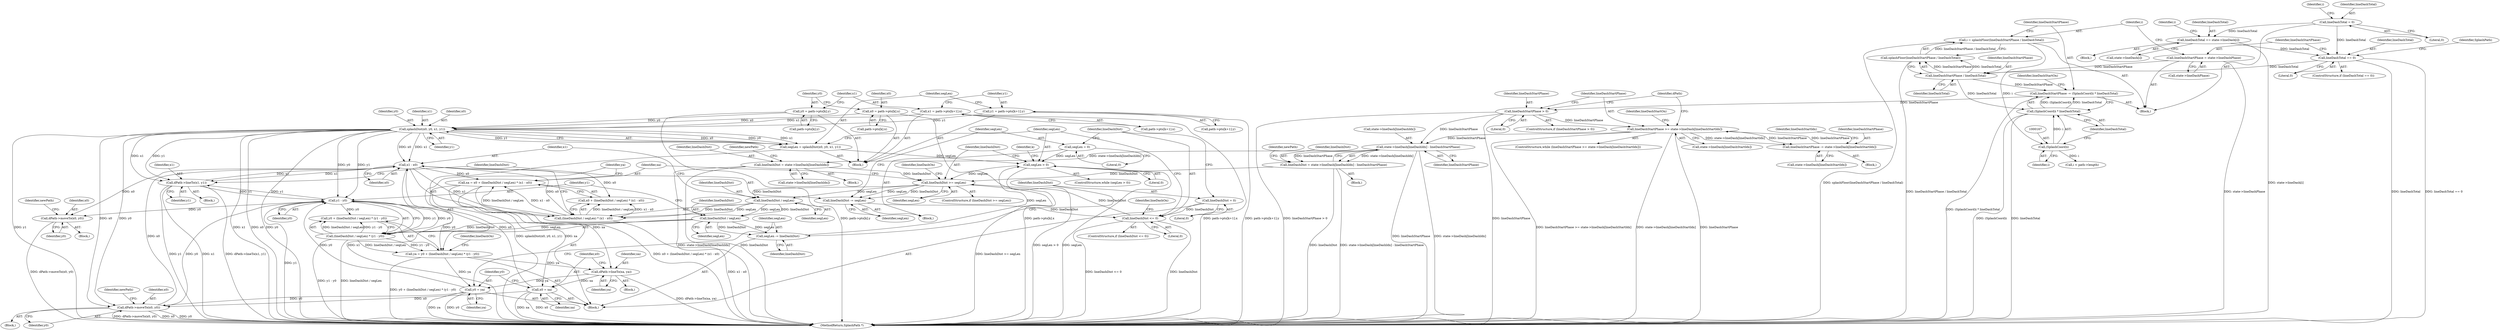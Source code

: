digraph "0_poppler_8b6dc55e530b2f5ede6b9dfb64aafdd1d5836492@API" {
"1000372" [label="(Call,dPath->moveTo(x0, y0))"];
"1000352" [label="(Call,x1 - x0)"];
"1000333" [label="(Call,dPath->lineTo(x1, y1))"];
"1000306" [label="(Call,splashDist(x0, y0, x1, y1))"];
"1000264" [label="(Call,x0 = path->pts[k].x)"];
"1000273" [label="(Call,y0 = path->pts[k].y)"];
"1000282" [label="(Call,x1 = path->pts[k+1].x)"];
"1000293" [label="(Call,y1 = path->pts[k+1].y)"];
"1000363" [label="(Call,y1 - y0)"];
"1000327" [label="(Call,dPath->moveTo(x0, y0))"];
"1000381" [label="(Call,x0 = xa)"];
"1000378" [label="(Call,dPath->lineTo(xa, ya))"];
"1000344" [label="(Call,xa = x0 + (lineDashDist / segLen) * (x1 - x0))"];
"1000348" [label="(Call,(lineDashDist / segLen) * (x1 - x0))"];
"1000349" [label="(Call,lineDashDist / segLen)"];
"1000317" [label="(Call,lineDashDist >= segLen)"];
"1000413" [label="(Call,lineDashDist = state->lineDash[lineDashIdx])"];
"1000244" [label="(Call,state->lineDash[lineDashIdx] - lineDashStartPhase)"];
"1000177" [label="(Call,lineDashStartPhase > 0)"];
"1000163" [label="(Call,lineDashStartPhase -= (SplashCoord)i * lineDashTotal)"];
"1000165" [label="(Call,(SplashCoord)i * lineDashTotal)"];
"1000166" [label="(Call,(SplashCoord)i)"];
"1000157" [label="(Call,i = splashFloor(lineDashStartPhase / lineDashTotal))"];
"1000159" [label="(Call,splashFloor(lineDashStartPhase / lineDashTotal))"];
"1000160" [label="(Call,lineDashStartPhase / lineDashTotal)"];
"1000152" [label="(Call,lineDashStartPhase = state->lineDashPhase)"];
"1000145" [label="(Call,lineDashTotal == 0)"];
"1000122" [label="(Call,lineDashTotal = 0)"];
"1000137" [label="(Call,lineDashTotal += state->lineDash[i])"];
"1000182" [label="(Call,lineDashStartPhase >= state->lineDash[lineDashStartIdx])"];
"1000194" [label="(Call,lineDashStartPhase -= state->lineDash[lineDashStartIdx])"];
"1000242" [label="(Call,lineDashDist = state->lineDash[lineDashIdx] - lineDashStartPhase)"];
"1000394" [label="(Call,lineDashDist <= 0)"];
"1000390" [label="(Call,lineDashDist = 0)"];
"1000336" [label="(Call,lineDashDist -= segLen)"];
"1000312" [label="(Call,segLen > 0)"];
"1000304" [label="(Call,segLen = splashDist(x0, y0, x1, y1))"];
"1000387" [label="(Call,segLen -= lineDashDist)"];
"1000360" [label="(Call,lineDashDist / segLen)"];
"1000339" [label="(Call,segLen = 0)"];
"1000355" [label="(Call,ya = y0 + (lineDashDist / segLen) * (y1 - y0))"];
"1000359" [label="(Call,(lineDashDist / segLen) * (y1 - y0))"];
"1000384" [label="(Call,y0 = ya)"];
"1000166" [label="(Call,(SplashCoord)i)"];
"1000293" [label="(Call,y1 = path->pts[k+1].y)"];
"1000382" [label="(Identifier,x0)"];
"1000162" [label="(Identifier,lineDashTotal)"];
"1000242" [label="(Call,lineDashDist = state->lineDash[lineDashIdx] - lineDashStartPhase)"];
"1000343" [label="(Block,)"];
"1000168" [label="(Identifier,i)"];
"1000383" [label="(Identifier,xa)"];
"1000263" [label="(Block,)"];
"1000127" [label="(Identifier,i)"];
"1000304" [label="(Call,segLen = splashDist(x0, y0, x1, y1))"];
"1000397" [label="(Block,)"];
"1000262" [label="(Identifier,k)"];
"1000380" [label="(Identifier,ya)"];
"1000356" [label="(Identifier,ya)"];
"1000189" [label="(Block,)"];
"1000522" [label="(MethodReturn,SplashPath *)"];
"1000374" [label="(Identifier,y0)"];
"1000379" [label="(Identifier,xa)"];
"1000135" [label="(Identifier,i)"];
"1000194" [label="(Call,lineDashStartPhase -= state->lineDash[lineDashStartIdx])"];
"1000331" [label="(Identifier,newPath)"];
"1000169" [label="(Identifier,lineDashTotal)"];
"1000313" [label="(Identifier,segLen)"];
"1000351" [label="(Identifier,segLen)"];
"1000311" [label="(ControlStructure,while (segLen > 0))"];
"1000326" [label="(Block,)"];
"1000323" [label="(Block,)"];
"1000195" [label="(Identifier,lineDashStartPhase)"];
"1000165" [label="(Call,(SplashCoord)i * lineDashTotal)"];
"1000252" [label="(Identifier,newPath)"];
"1000178" [label="(Identifier,lineDashStartPhase)"];
"1000164" [label="(Identifier,lineDashStartPhase)"];
"1000415" [label="(Call,state->lineDash[lineDashIdx])"];
"1000353" [label="(Identifier,x1)"];
"1000307" [label="(Identifier,x0)"];
"1000362" [label="(Identifier,segLen)"];
"1000414" [label="(Identifier,lineDashDist)"];
"1000308" [label="(Identifier,y0)"];
"1000284" [label="(Call,path->pts[k+1].x)"];
"1000123" [label="(Identifier,lineDashTotal)"];
"1000191" [label="(Identifier,lineDashStartOn)"];
"1000320" [label="(Block,)"];
"1000395" [label="(Identifier,lineDashDist)"];
"1000177" [label="(Call,lineDashStartPhase > 0)"];
"1000337" [label="(Identifier,lineDashDist)"];
"1000346" [label="(Call,x0 + (lineDashDist / segLen) * (x1 - x0))"];
"1000322" [label="(Identifier,lineDashOn)"];
"1000146" [label="(Identifier,lineDashTotal)"];
"1000294" [label="(Identifier,y1)"];
"1000161" [label="(Identifier,lineDashStartPhase)"];
"1000208" [label="(Call,i < path->length)"];
"1000124" [label="(Literal,0)"];
"1000244" [label="(Call,state->lineDash[lineDashIdx] - lineDashStartPhase)"];
"1000394" [label="(Call,lineDashDist <= 0)"];
"1000171" [label="(Identifier,lineDashStartOn)"];
"1000158" [label="(Identifier,i)"];
"1000349" [label="(Call,lineDashDist / segLen)"];
"1000282" [label="(Call,x1 = path->pts[k+1].x)"];
"1000348" [label="(Call,(lineDashDist / segLen) * (x1 - x0))"];
"1000182" [label="(Call,lineDashStartPhase >= state->lineDash[lineDashStartIdx])"];
"1000183" [label="(Identifier,lineDashStartPhase)"];
"1000361" [label="(Identifier,lineDashDist)"];
"1000264" [label="(Call,x0 = path->pts[k].x)"];
"1000184" [label="(Call,state->lineDash[lineDashStartIdx])"];
"1000336" [label="(Call,lineDashDist -= segLen)"];
"1000386" [label="(Identifier,ya)"];
"1000245" [label="(Call,state->lineDash[lineDashIdx])"];
"1000136" [label="(Block,)"];
"1000295" [label="(Call,path->pts[k+1].y)"];
"1000352" [label="(Call,x1 - x0)"];
"1000157" [label="(Call,i = splashFloor(lineDashStartPhase / lineDashTotal))"];
"1000340" [label="(Identifier,segLen)"];
"1000390" [label="(Call,lineDashDist = 0)"];
"1000365" [label="(Identifier,y0)"];
"1000384" [label="(Call,y0 = ya)"];
"1000327" [label="(Call,dPath->moveTo(x0, y0))"];
"1000391" [label="(Identifier,lineDashDist)"];
"1000359" [label="(Call,(lineDashDist / segLen) * (y1 - y0))"];
"1000389" [label="(Identifier,lineDashDist)"];
"1000154" [label="(Call,state->lineDashPhase)"];
"1000354" [label="(Identifier,x0)"];
"1000335" [label="(Identifier,y1)"];
"1000309" [label="(Identifier,x1)"];
"1000137" [label="(Call,lineDashTotal += state->lineDash[i])"];
"1000181" [label="(ControlStructure,while (lineDashStartPhase >= state->lineDash[lineDashStartIdx]))"];
"1000329" [label="(Identifier,y0)"];
"1000266" [label="(Call,path->pts[k].x)"];
"1000305" [label="(Identifier,segLen)"];
"1000345" [label="(Identifier,xa)"];
"1000153" [label="(Identifier,lineDashStartPhase)"];
"1000151" [label="(Identifier,SplashPath)"];
"1000179" [label="(Literal,0)"];
"1000318" [label="(Identifier,lineDashDist)"];
"1000160" [label="(Call,lineDashStartPhase / lineDashTotal)"];
"1000196" [label="(Call,state->lineDash[lineDashStartIdx])"];
"1000243" [label="(Identifier,lineDashDist)"];
"1000341" [label="(Literal,0)"];
"1000273" [label="(Call,y0 = path->pts[k].y)"];
"1000176" [label="(ControlStructure,if (lineDashStartPhase > 0))"];
"1000275" [label="(Call,path->pts[k].y)"];
"1000204" [label="(Identifier,dPath)"];
"1000338" [label="(Identifier,segLen)"];
"1000344" [label="(Call,xa = x0 + (lineDashDist / segLen) * (x1 - x0))"];
"1000316" [label="(ControlStructure,if (lineDashDist >= segLen))"];
"1000372" [label="(Call,dPath->moveTo(x0, y0))"];
"1000317" [label="(Call,lineDashDist >= segLen)"];
"1000357" [label="(Call,y0 + (lineDashDist / segLen) * (y1 - y0))"];
"1000393" [label="(ControlStructure,if (lineDashDist <= 0))"];
"1000355" [label="(Call,ya = y0 + (lineDashDist / segLen) * (y1 - y0))"];
"1000312" [label="(Call,segLen > 0)"];
"1000363" [label="(Call,y1 - y0)"];
"1000147" [label="(Literal,0)"];
"1000145" [label="(Call,lineDashTotal == 0)"];
"1000368" [label="(Block,)"];
"1000360" [label="(Call,lineDashDist / segLen)"];
"1000306" [label="(Call,splashDist(x0, y0, x1, y1))"];
"1000387" [label="(Call,segLen -= lineDashDist)"];
"1000413" [label="(Call,lineDashDist = state->lineDash[lineDashIdx])"];
"1000122" [label="(Call,lineDashTotal = 0)"];
"1000373" [label="(Identifier,x0)"];
"1000144" [label="(ControlStructure,if (lineDashTotal == 0))"];
"1000202" [label="(Identifier,lineDashStartIdx)"];
"1000396" [label="(Literal,0)"];
"1000381" [label="(Call,x0 = xa)"];
"1000163" [label="(Call,lineDashStartPhase -= (SplashCoord)i * lineDashTotal)"];
"1000213" [label="(Block,)"];
"1000385" [label="(Identifier,y0)"];
"1000399" [label="(Identifier,lineDashOn)"];
"1000367" [label="(Identifier,lineDashOn)"];
"1000371" [label="(Block,)"];
"1000139" [label="(Call,state->lineDash[i])"];
"1000310" [label="(Identifier,y1)"];
"1000334" [label="(Identifier,x1)"];
"1000283" [label="(Identifier,x1)"];
"1000159" [label="(Call,splashFloor(lineDashStartPhase / lineDashTotal))"];
"1000376" [label="(Identifier,newPath)"];
"1000333" [label="(Call,dPath->lineTo(x1, y1))"];
"1000314" [label="(Literal,0)"];
"1000350" [label="(Identifier,lineDashDist)"];
"1000274" [label="(Identifier,y0)"];
"1000378" [label="(Call,dPath->lineTo(xa, ya))"];
"1000250" [label="(Identifier,lineDashStartPhase)"];
"1000392" [label="(Literal,0)"];
"1000421" [label="(Identifier,newPath)"];
"1000339" [label="(Call,segLen = 0)"];
"1000152" [label="(Call,lineDashStartPhase = state->lineDashPhase)"];
"1000102" [label="(Block,)"];
"1000328" [label="(Identifier,x0)"];
"1000265" [label="(Identifier,x0)"];
"1000138" [label="(Identifier,lineDashTotal)"];
"1000388" [label="(Identifier,segLen)"];
"1000364" [label="(Identifier,y1)"];
"1000319" [label="(Identifier,segLen)"];
"1000372" -> "1000371"  [label="AST: "];
"1000372" -> "1000374"  [label="CFG: "];
"1000373" -> "1000372"  [label="AST: "];
"1000374" -> "1000372"  [label="AST: "];
"1000376" -> "1000372"  [label="CFG: "];
"1000372" -> "1000522"  [label="DDG: dPath->moveTo(x0, y0)"];
"1000352" -> "1000372"  [label="DDG: x0"];
"1000363" -> "1000372"  [label="DDG: y0"];
"1000352" -> "1000348"  [label="AST: "];
"1000352" -> "1000354"  [label="CFG: "];
"1000353" -> "1000352"  [label="AST: "];
"1000354" -> "1000352"  [label="AST: "];
"1000348" -> "1000352"  [label="CFG: "];
"1000352" -> "1000522"  [label="DDG: x1"];
"1000352" -> "1000333"  [label="DDG: x1"];
"1000352" -> "1000344"  [label="DDG: x0"];
"1000352" -> "1000346"  [label="DDG: x0"];
"1000352" -> "1000348"  [label="DDG: x1"];
"1000352" -> "1000348"  [label="DDG: x0"];
"1000333" -> "1000352"  [label="DDG: x1"];
"1000306" -> "1000352"  [label="DDG: x1"];
"1000306" -> "1000352"  [label="DDG: x0"];
"1000327" -> "1000352"  [label="DDG: x0"];
"1000381" -> "1000352"  [label="DDG: x0"];
"1000333" -> "1000323"  [label="AST: "];
"1000333" -> "1000335"  [label="CFG: "];
"1000334" -> "1000333"  [label="AST: "];
"1000335" -> "1000333"  [label="AST: "];
"1000337" -> "1000333"  [label="CFG: "];
"1000333" -> "1000522"  [label="DDG: x1"];
"1000333" -> "1000522"  [label="DDG: dPath->lineTo(x1, y1)"];
"1000333" -> "1000522"  [label="DDG: y1"];
"1000306" -> "1000333"  [label="DDG: x1"];
"1000306" -> "1000333"  [label="DDG: y1"];
"1000363" -> "1000333"  [label="DDG: y1"];
"1000333" -> "1000363"  [label="DDG: y1"];
"1000306" -> "1000304"  [label="AST: "];
"1000306" -> "1000310"  [label="CFG: "];
"1000307" -> "1000306"  [label="AST: "];
"1000308" -> "1000306"  [label="AST: "];
"1000309" -> "1000306"  [label="AST: "];
"1000310" -> "1000306"  [label="AST: "];
"1000304" -> "1000306"  [label="CFG: "];
"1000306" -> "1000522"  [label="DDG: y1"];
"1000306" -> "1000522"  [label="DDG: x1"];
"1000306" -> "1000522"  [label="DDG: x0"];
"1000306" -> "1000522"  [label="DDG: y0"];
"1000306" -> "1000304"  [label="DDG: x0"];
"1000306" -> "1000304"  [label="DDG: y0"];
"1000306" -> "1000304"  [label="DDG: x1"];
"1000306" -> "1000304"  [label="DDG: y1"];
"1000264" -> "1000306"  [label="DDG: x0"];
"1000273" -> "1000306"  [label="DDG: y0"];
"1000282" -> "1000306"  [label="DDG: x1"];
"1000293" -> "1000306"  [label="DDG: y1"];
"1000306" -> "1000327"  [label="DDG: x0"];
"1000306" -> "1000327"  [label="DDG: y0"];
"1000306" -> "1000363"  [label="DDG: y1"];
"1000306" -> "1000363"  [label="DDG: y0"];
"1000264" -> "1000263"  [label="AST: "];
"1000264" -> "1000266"  [label="CFG: "];
"1000265" -> "1000264"  [label="AST: "];
"1000266" -> "1000264"  [label="AST: "];
"1000274" -> "1000264"  [label="CFG: "];
"1000264" -> "1000522"  [label="DDG: path->pts[k].x"];
"1000273" -> "1000263"  [label="AST: "];
"1000273" -> "1000275"  [label="CFG: "];
"1000274" -> "1000273"  [label="AST: "];
"1000275" -> "1000273"  [label="AST: "];
"1000283" -> "1000273"  [label="CFG: "];
"1000273" -> "1000522"  [label="DDG: path->pts[k].y"];
"1000282" -> "1000263"  [label="AST: "];
"1000282" -> "1000284"  [label="CFG: "];
"1000283" -> "1000282"  [label="AST: "];
"1000284" -> "1000282"  [label="AST: "];
"1000294" -> "1000282"  [label="CFG: "];
"1000282" -> "1000522"  [label="DDG: path->pts[k+1].x"];
"1000293" -> "1000263"  [label="AST: "];
"1000293" -> "1000295"  [label="CFG: "];
"1000294" -> "1000293"  [label="AST: "];
"1000295" -> "1000293"  [label="AST: "];
"1000305" -> "1000293"  [label="CFG: "];
"1000293" -> "1000522"  [label="DDG: path->pts[k+1].y"];
"1000363" -> "1000359"  [label="AST: "];
"1000363" -> "1000365"  [label="CFG: "];
"1000364" -> "1000363"  [label="AST: "];
"1000365" -> "1000363"  [label="AST: "];
"1000359" -> "1000363"  [label="CFG: "];
"1000363" -> "1000522"  [label="DDG: y1"];
"1000363" -> "1000355"  [label="DDG: y0"];
"1000363" -> "1000357"  [label="DDG: y0"];
"1000363" -> "1000359"  [label="DDG: y1"];
"1000363" -> "1000359"  [label="DDG: y0"];
"1000327" -> "1000363"  [label="DDG: y0"];
"1000384" -> "1000363"  [label="DDG: y0"];
"1000327" -> "1000326"  [label="AST: "];
"1000327" -> "1000329"  [label="CFG: "];
"1000328" -> "1000327"  [label="AST: "];
"1000329" -> "1000327"  [label="AST: "];
"1000331" -> "1000327"  [label="CFG: "];
"1000327" -> "1000522"  [label="DDG: x0"];
"1000327" -> "1000522"  [label="DDG: y0"];
"1000327" -> "1000522"  [label="DDG: dPath->moveTo(x0, y0)"];
"1000381" -> "1000327"  [label="DDG: x0"];
"1000384" -> "1000327"  [label="DDG: y0"];
"1000381" -> "1000343"  [label="AST: "];
"1000381" -> "1000383"  [label="CFG: "];
"1000382" -> "1000381"  [label="AST: "];
"1000383" -> "1000381"  [label="AST: "];
"1000385" -> "1000381"  [label="CFG: "];
"1000381" -> "1000522"  [label="DDG: xa"];
"1000381" -> "1000522"  [label="DDG: x0"];
"1000378" -> "1000381"  [label="DDG: xa"];
"1000344" -> "1000381"  [label="DDG: xa"];
"1000378" -> "1000368"  [label="AST: "];
"1000378" -> "1000380"  [label="CFG: "];
"1000379" -> "1000378"  [label="AST: "];
"1000380" -> "1000378"  [label="AST: "];
"1000382" -> "1000378"  [label="CFG: "];
"1000378" -> "1000522"  [label="DDG: dPath->lineTo(xa, ya)"];
"1000344" -> "1000378"  [label="DDG: xa"];
"1000355" -> "1000378"  [label="DDG: ya"];
"1000378" -> "1000384"  [label="DDG: ya"];
"1000344" -> "1000343"  [label="AST: "];
"1000344" -> "1000346"  [label="CFG: "];
"1000345" -> "1000344"  [label="AST: "];
"1000346" -> "1000344"  [label="AST: "];
"1000356" -> "1000344"  [label="CFG: "];
"1000344" -> "1000522"  [label="DDG: x0 + (lineDashDist / segLen) * (x1 - x0)"];
"1000348" -> "1000344"  [label="DDG: lineDashDist / segLen"];
"1000348" -> "1000344"  [label="DDG: x1 - x0"];
"1000348" -> "1000346"  [label="AST: "];
"1000349" -> "1000348"  [label="AST: "];
"1000346" -> "1000348"  [label="CFG: "];
"1000348" -> "1000522"  [label="DDG: x1 - x0"];
"1000348" -> "1000346"  [label="DDG: lineDashDist / segLen"];
"1000348" -> "1000346"  [label="DDG: x1 - x0"];
"1000349" -> "1000348"  [label="DDG: lineDashDist"];
"1000349" -> "1000348"  [label="DDG: segLen"];
"1000349" -> "1000351"  [label="CFG: "];
"1000350" -> "1000349"  [label="AST: "];
"1000351" -> "1000349"  [label="AST: "];
"1000353" -> "1000349"  [label="CFG: "];
"1000317" -> "1000349"  [label="DDG: lineDashDist"];
"1000317" -> "1000349"  [label="DDG: segLen"];
"1000349" -> "1000360"  [label="DDG: lineDashDist"];
"1000349" -> "1000360"  [label="DDG: segLen"];
"1000317" -> "1000316"  [label="AST: "];
"1000317" -> "1000319"  [label="CFG: "];
"1000318" -> "1000317"  [label="AST: "];
"1000319" -> "1000317"  [label="AST: "];
"1000322" -> "1000317"  [label="CFG: "];
"1000345" -> "1000317"  [label="CFG: "];
"1000317" -> "1000522"  [label="DDG: lineDashDist >= segLen"];
"1000413" -> "1000317"  [label="DDG: lineDashDist"];
"1000242" -> "1000317"  [label="DDG: lineDashDist"];
"1000394" -> "1000317"  [label="DDG: lineDashDist"];
"1000312" -> "1000317"  [label="DDG: segLen"];
"1000317" -> "1000336"  [label="DDG: segLen"];
"1000317" -> "1000336"  [label="DDG: lineDashDist"];
"1000413" -> "1000397"  [label="AST: "];
"1000413" -> "1000415"  [label="CFG: "];
"1000414" -> "1000413"  [label="AST: "];
"1000415" -> "1000413"  [label="AST: "];
"1000421" -> "1000413"  [label="CFG: "];
"1000413" -> "1000522"  [label="DDG: lineDashDist"];
"1000413" -> "1000522"  [label="DDG: state->lineDash[lineDashIdx]"];
"1000244" -> "1000413"  [label="DDG: state->lineDash[lineDashIdx]"];
"1000244" -> "1000242"  [label="AST: "];
"1000244" -> "1000250"  [label="CFG: "];
"1000245" -> "1000244"  [label="AST: "];
"1000250" -> "1000244"  [label="AST: "];
"1000242" -> "1000244"  [label="CFG: "];
"1000244" -> "1000522"  [label="DDG: lineDashStartPhase"];
"1000244" -> "1000522"  [label="DDG: state->lineDash[lineDashIdx]"];
"1000244" -> "1000242"  [label="DDG: state->lineDash[lineDashIdx]"];
"1000244" -> "1000242"  [label="DDG: lineDashStartPhase"];
"1000177" -> "1000244"  [label="DDG: lineDashStartPhase"];
"1000182" -> "1000244"  [label="DDG: lineDashStartPhase"];
"1000177" -> "1000176"  [label="AST: "];
"1000177" -> "1000179"  [label="CFG: "];
"1000178" -> "1000177"  [label="AST: "];
"1000179" -> "1000177"  [label="AST: "];
"1000183" -> "1000177"  [label="CFG: "];
"1000204" -> "1000177"  [label="CFG: "];
"1000177" -> "1000522"  [label="DDG: lineDashStartPhase"];
"1000177" -> "1000522"  [label="DDG: lineDashStartPhase > 0"];
"1000163" -> "1000177"  [label="DDG: lineDashStartPhase"];
"1000177" -> "1000182"  [label="DDG: lineDashStartPhase"];
"1000163" -> "1000102"  [label="AST: "];
"1000163" -> "1000165"  [label="CFG: "];
"1000164" -> "1000163"  [label="AST: "];
"1000165" -> "1000163"  [label="AST: "];
"1000171" -> "1000163"  [label="CFG: "];
"1000163" -> "1000522"  [label="DDG: (SplashCoord)i * lineDashTotal"];
"1000165" -> "1000163"  [label="DDG: (SplashCoord)i"];
"1000165" -> "1000163"  [label="DDG: lineDashTotal"];
"1000160" -> "1000163"  [label="DDG: lineDashStartPhase"];
"1000165" -> "1000169"  [label="CFG: "];
"1000166" -> "1000165"  [label="AST: "];
"1000169" -> "1000165"  [label="AST: "];
"1000165" -> "1000522"  [label="DDG: lineDashTotal"];
"1000165" -> "1000522"  [label="DDG: (SplashCoord)i"];
"1000166" -> "1000165"  [label="DDG: i"];
"1000160" -> "1000165"  [label="DDG: lineDashTotal"];
"1000166" -> "1000168"  [label="CFG: "];
"1000167" -> "1000166"  [label="AST: "];
"1000168" -> "1000166"  [label="AST: "];
"1000169" -> "1000166"  [label="CFG: "];
"1000157" -> "1000166"  [label="DDG: i"];
"1000166" -> "1000208"  [label="DDG: i"];
"1000157" -> "1000102"  [label="AST: "];
"1000157" -> "1000159"  [label="CFG: "];
"1000158" -> "1000157"  [label="AST: "];
"1000159" -> "1000157"  [label="AST: "];
"1000164" -> "1000157"  [label="CFG: "];
"1000157" -> "1000522"  [label="DDG: splashFloor(lineDashStartPhase / lineDashTotal)"];
"1000159" -> "1000157"  [label="DDG: lineDashStartPhase / lineDashTotal"];
"1000159" -> "1000160"  [label="CFG: "];
"1000160" -> "1000159"  [label="AST: "];
"1000159" -> "1000522"  [label="DDG: lineDashStartPhase / lineDashTotal"];
"1000160" -> "1000159"  [label="DDG: lineDashStartPhase"];
"1000160" -> "1000159"  [label="DDG: lineDashTotal"];
"1000160" -> "1000162"  [label="CFG: "];
"1000161" -> "1000160"  [label="AST: "];
"1000162" -> "1000160"  [label="AST: "];
"1000152" -> "1000160"  [label="DDG: lineDashStartPhase"];
"1000145" -> "1000160"  [label="DDG: lineDashTotal"];
"1000152" -> "1000102"  [label="AST: "];
"1000152" -> "1000154"  [label="CFG: "];
"1000153" -> "1000152"  [label="AST: "];
"1000154" -> "1000152"  [label="AST: "];
"1000158" -> "1000152"  [label="CFG: "];
"1000152" -> "1000522"  [label="DDG: state->lineDashPhase"];
"1000145" -> "1000144"  [label="AST: "];
"1000145" -> "1000147"  [label="CFG: "];
"1000146" -> "1000145"  [label="AST: "];
"1000147" -> "1000145"  [label="AST: "];
"1000151" -> "1000145"  [label="CFG: "];
"1000153" -> "1000145"  [label="CFG: "];
"1000145" -> "1000522"  [label="DDG: lineDashTotal == 0"];
"1000145" -> "1000522"  [label="DDG: lineDashTotal"];
"1000122" -> "1000145"  [label="DDG: lineDashTotal"];
"1000137" -> "1000145"  [label="DDG: lineDashTotal"];
"1000122" -> "1000102"  [label="AST: "];
"1000122" -> "1000124"  [label="CFG: "];
"1000123" -> "1000122"  [label="AST: "];
"1000124" -> "1000122"  [label="AST: "];
"1000127" -> "1000122"  [label="CFG: "];
"1000122" -> "1000137"  [label="DDG: lineDashTotal"];
"1000137" -> "1000136"  [label="AST: "];
"1000137" -> "1000139"  [label="CFG: "];
"1000138" -> "1000137"  [label="AST: "];
"1000139" -> "1000137"  [label="AST: "];
"1000135" -> "1000137"  [label="CFG: "];
"1000137" -> "1000522"  [label="DDG: state->lineDash[i]"];
"1000182" -> "1000181"  [label="AST: "];
"1000182" -> "1000184"  [label="CFG: "];
"1000183" -> "1000182"  [label="AST: "];
"1000184" -> "1000182"  [label="AST: "];
"1000191" -> "1000182"  [label="CFG: "];
"1000204" -> "1000182"  [label="CFG: "];
"1000182" -> "1000522"  [label="DDG: lineDashStartPhase >= state->lineDash[lineDashStartIdx]"];
"1000182" -> "1000522"  [label="DDG: state->lineDash[lineDashStartIdx]"];
"1000182" -> "1000522"  [label="DDG: lineDashStartPhase"];
"1000194" -> "1000182"  [label="DDG: lineDashStartPhase"];
"1000182" -> "1000194"  [label="DDG: state->lineDash[lineDashStartIdx]"];
"1000182" -> "1000194"  [label="DDG: lineDashStartPhase"];
"1000194" -> "1000189"  [label="AST: "];
"1000194" -> "1000196"  [label="CFG: "];
"1000195" -> "1000194"  [label="AST: "];
"1000196" -> "1000194"  [label="AST: "];
"1000202" -> "1000194"  [label="CFG: "];
"1000242" -> "1000213"  [label="AST: "];
"1000243" -> "1000242"  [label="AST: "];
"1000252" -> "1000242"  [label="CFG: "];
"1000242" -> "1000522"  [label="DDG: state->lineDash[lineDashIdx] - lineDashStartPhase"];
"1000242" -> "1000522"  [label="DDG: lineDashDist"];
"1000394" -> "1000393"  [label="AST: "];
"1000394" -> "1000396"  [label="CFG: "];
"1000395" -> "1000394"  [label="AST: "];
"1000396" -> "1000394"  [label="AST: "];
"1000313" -> "1000394"  [label="CFG: "];
"1000399" -> "1000394"  [label="CFG: "];
"1000394" -> "1000522"  [label="DDG: lineDashDist <= 0"];
"1000394" -> "1000522"  [label="DDG: lineDashDist"];
"1000390" -> "1000394"  [label="DDG: lineDashDist"];
"1000336" -> "1000394"  [label="DDG: lineDashDist"];
"1000390" -> "1000343"  [label="AST: "];
"1000390" -> "1000392"  [label="CFG: "];
"1000391" -> "1000390"  [label="AST: "];
"1000392" -> "1000390"  [label="AST: "];
"1000395" -> "1000390"  [label="CFG: "];
"1000336" -> "1000320"  [label="AST: "];
"1000336" -> "1000338"  [label="CFG: "];
"1000337" -> "1000336"  [label="AST: "];
"1000338" -> "1000336"  [label="AST: "];
"1000340" -> "1000336"  [label="CFG: "];
"1000312" -> "1000311"  [label="AST: "];
"1000312" -> "1000314"  [label="CFG: "];
"1000313" -> "1000312"  [label="AST: "];
"1000314" -> "1000312"  [label="AST: "];
"1000318" -> "1000312"  [label="CFG: "];
"1000262" -> "1000312"  [label="CFG: "];
"1000312" -> "1000522"  [label="DDG: segLen > 0"];
"1000312" -> "1000522"  [label="DDG: segLen"];
"1000304" -> "1000312"  [label="DDG: segLen"];
"1000387" -> "1000312"  [label="DDG: segLen"];
"1000339" -> "1000312"  [label="DDG: segLen"];
"1000304" -> "1000263"  [label="AST: "];
"1000305" -> "1000304"  [label="AST: "];
"1000313" -> "1000304"  [label="CFG: "];
"1000304" -> "1000522"  [label="DDG: splashDist(x0, y0, x1, y1)"];
"1000387" -> "1000343"  [label="AST: "];
"1000387" -> "1000389"  [label="CFG: "];
"1000388" -> "1000387"  [label="AST: "];
"1000389" -> "1000387"  [label="AST: "];
"1000391" -> "1000387"  [label="CFG: "];
"1000360" -> "1000387"  [label="DDG: lineDashDist"];
"1000360" -> "1000387"  [label="DDG: segLen"];
"1000360" -> "1000359"  [label="AST: "];
"1000360" -> "1000362"  [label="CFG: "];
"1000361" -> "1000360"  [label="AST: "];
"1000362" -> "1000360"  [label="AST: "];
"1000364" -> "1000360"  [label="CFG: "];
"1000360" -> "1000359"  [label="DDG: lineDashDist"];
"1000360" -> "1000359"  [label="DDG: segLen"];
"1000339" -> "1000320"  [label="AST: "];
"1000339" -> "1000341"  [label="CFG: "];
"1000340" -> "1000339"  [label="AST: "];
"1000341" -> "1000339"  [label="AST: "];
"1000395" -> "1000339"  [label="CFG: "];
"1000355" -> "1000343"  [label="AST: "];
"1000355" -> "1000357"  [label="CFG: "];
"1000356" -> "1000355"  [label="AST: "];
"1000357" -> "1000355"  [label="AST: "];
"1000367" -> "1000355"  [label="CFG: "];
"1000355" -> "1000522"  [label="DDG: y0 + (lineDashDist / segLen) * (y1 - y0)"];
"1000359" -> "1000355"  [label="DDG: lineDashDist / segLen"];
"1000359" -> "1000355"  [label="DDG: y1 - y0"];
"1000355" -> "1000384"  [label="DDG: ya"];
"1000359" -> "1000357"  [label="AST: "];
"1000357" -> "1000359"  [label="CFG: "];
"1000359" -> "1000522"  [label="DDG: lineDashDist / segLen"];
"1000359" -> "1000522"  [label="DDG: y1 - y0"];
"1000359" -> "1000357"  [label="DDG: lineDashDist / segLen"];
"1000359" -> "1000357"  [label="DDG: y1 - y0"];
"1000384" -> "1000343"  [label="AST: "];
"1000384" -> "1000386"  [label="CFG: "];
"1000385" -> "1000384"  [label="AST: "];
"1000386" -> "1000384"  [label="AST: "];
"1000388" -> "1000384"  [label="CFG: "];
"1000384" -> "1000522"  [label="DDG: ya"];
"1000384" -> "1000522"  [label="DDG: y0"];
}
